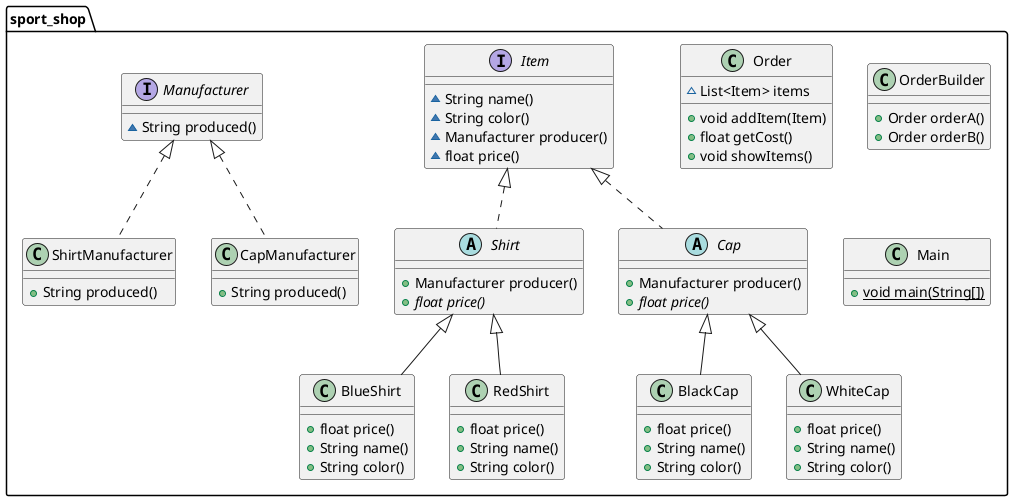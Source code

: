 @startuml
interface sport_shop.Item {
~ String name()
~ String color()
~ Manufacturer producer()
~ float price()
}
class sport_shop.Order {
~ List<Item> items
+ void addItem(Item)
+ float getCost()
+ void showItems()
}
interface sport_shop.Manufacturer {
~ String produced()
}
abstract class sport_shop.Shirt {
+ Manufacturer producer()
+ {abstract}float price()
}
class sport_shop.BlueShirt {
+ float price()
+ String name()
+ String color()
}
class sport_shop.ShirtManufacturer {
+ String produced()
}
class sport_shop.OrderBuilder {
+ Order orderA()
+ Order orderB()
}
class sport_shop.BlackCap {
+ float price()
+ String name()
+ String color()
}
class sport_shop.WhiteCap {
+ float price()
+ String name()
+ String color()
}
class sport_shop.Main {
+ {static} void main(String[])
}
abstract class sport_shop.Cap {
+ Manufacturer producer()
+ {abstract}float price()
}
class sport_shop.RedShirt {
+ float price()
+ String name()
+ String color()
}
class sport_shop.CapManufacturer {
+ String produced()
}


sport_shop.Item <|.. sport_shop.Shirt
sport_shop.Shirt <|-- sport_shop.BlueShirt
sport_shop.Manufacturer <|.. sport_shop.ShirtManufacturer
sport_shop.Cap <|-- sport_shop.BlackCap
sport_shop.Cap <|-- sport_shop.WhiteCap
sport_shop.Item <|.. sport_shop.Cap
sport_shop.Shirt <|-- sport_shop.RedShirt
sport_shop.Manufacturer <|.. sport_shop.CapManufacturer
@enduml